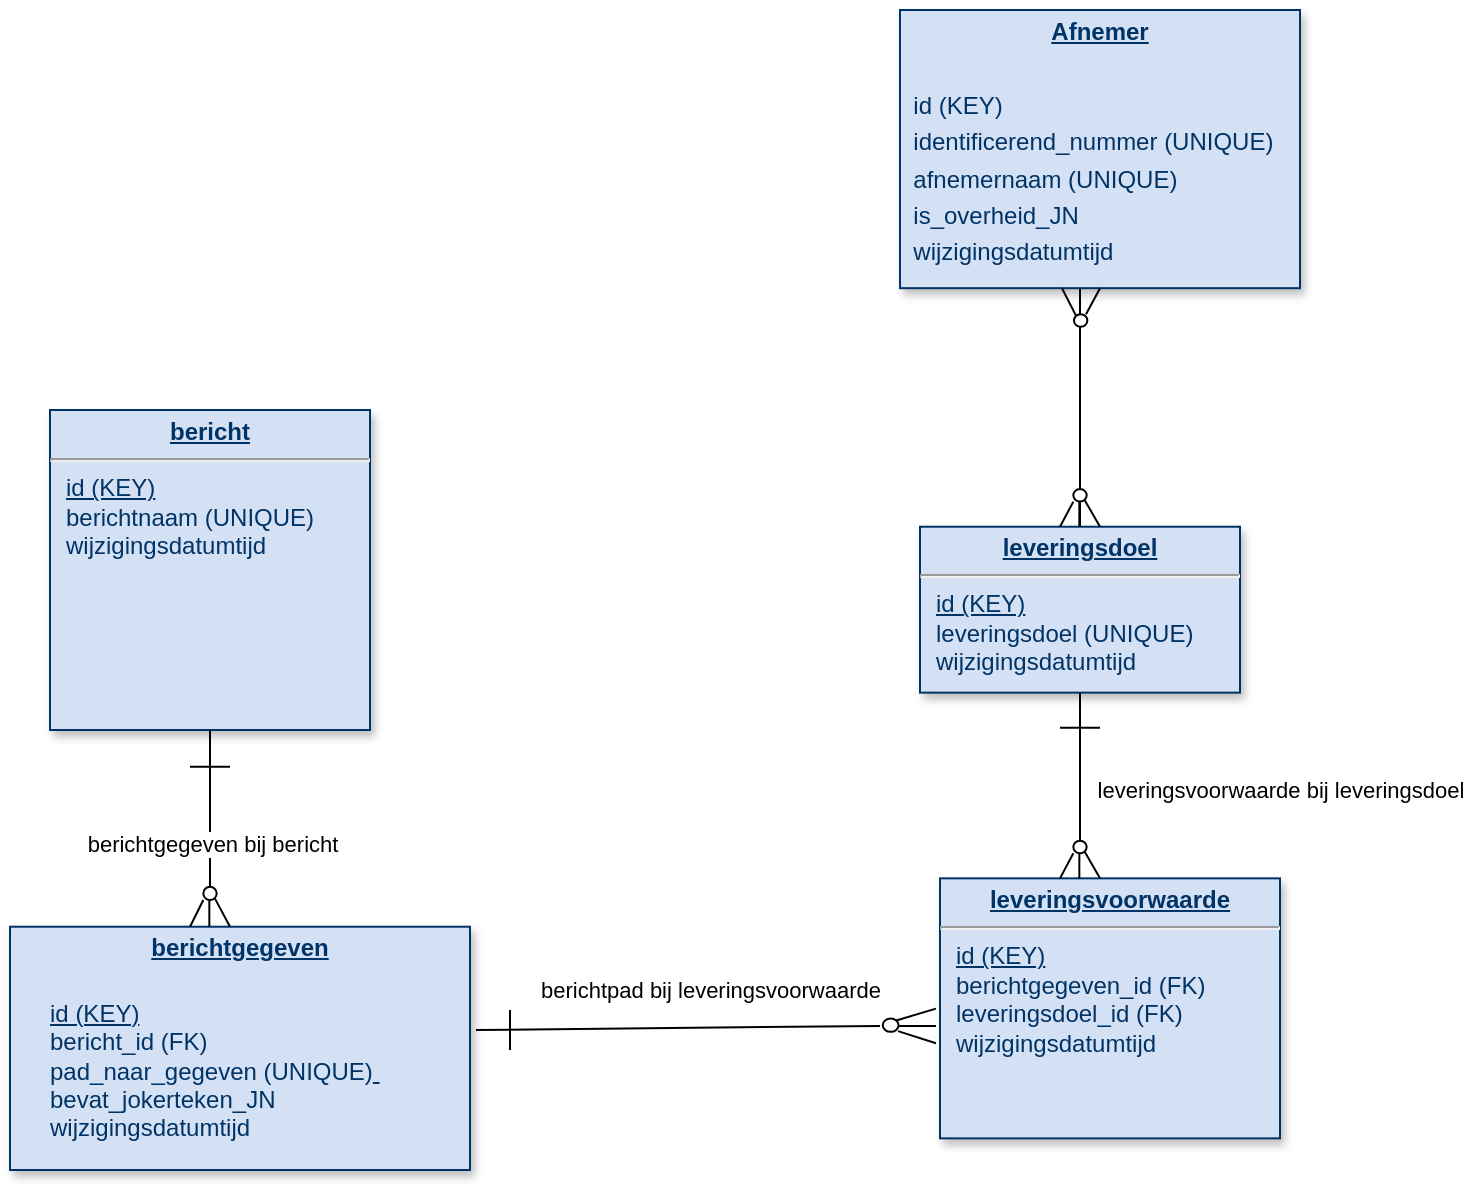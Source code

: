 <mxfile version="14.1.8" type="device"><diagram name="Page-1" id="efa7a0a1-bf9b-a30e-e6df-94a7791c09e9"><mxGraphModel dx="946" dy="1769" grid="1" gridSize="10" guides="1" tooltips="1" connect="1" arrows="1" fold="1" page="1" pageScale="1" pageWidth="826" pageHeight="1169" background="#ffffff" math="0" shadow="0"><root><mxCell id="0"/><mxCell id="1" parent="0"/><mxCell id="uEMAxuOukXbFsm_3SpWJ-39" value="" style="group" vertex="1" connectable="0" parent="1"><mxGeometry x="35" y="-10" width="645" height="594.18" as="geometry"/></mxCell><mxCell id="-VpjN7bWPViCAtFVUOJn-145" value="" style="group" parent="uEMAxuOukXbFsm_3SpWJ-39" vertex="1" connectable="0"><mxGeometry x="465" y="434.18" width="170" height="160" as="geometry"/></mxCell><mxCell id="-VpjN7bWPViCAtFVUOJn-146" value="&lt;p style=&quot;margin: 0px ; margin-top: 4px ; text-align: center ; text-decoration: underline&quot;&gt;&lt;b&gt;leveringsvoorwaarde&lt;/b&gt;&lt;/p&gt;&lt;hr&gt;&lt;p style=&quot;margin: 0px ; margin-left: 8px&quot;&gt;&lt;u&gt;id (KEY)&lt;/u&gt;&lt;/p&gt;&lt;p style=&quot;margin: 0px ; margin-left: 8px&quot;&gt;&lt;span&gt;berichtgegeven_id (FK)&lt;/span&gt;&lt;/p&gt;&lt;p style=&quot;margin: 0px ; margin-left: 8px&quot;&gt;&lt;span&gt;leveringsdoel_id (FK)&lt;/span&gt;&lt;/p&gt;&lt;p style=&quot;margin: 0px ; margin-left: 8px&quot;&gt;&lt;span&gt;wijzigingsdatumtijd&lt;/span&gt;&lt;/p&gt;" style="verticalAlign=top;align=left;overflow=fill;fontSize=12;fontFamily=Helvetica;html=1;strokeColor=#003366;shadow=1;fillColor=#D4E1F5;fontColor=#003366" parent="-VpjN7bWPViCAtFVUOJn-145" vertex="1"><mxGeometry width="170" height="130" as="geometry"/></mxCell><mxCell id="00ch8EwByphpDT53pspJ-81" value="&lt;p style=&quot;text-align: center ; margin: 4px 0px 0px ; text-decoration: underline&quot;&gt;&lt;b&gt;Afnemer&lt;/b&gt;&lt;/p&gt;&lt;p style=&quot;margin: 4px 0px 0px ; text-decoration: underline&quot;&gt;&lt;b&gt;&lt;br&gt;&lt;/b&gt;&lt;/p&gt;&lt;p style=&quot;margin: 4px 0px 0px&quot;&gt;&amp;nbsp; &lt;span&gt;id (KEY)&lt;/span&gt;&lt;/p&gt;&lt;p style=&quot;margin: 4px 0px 0px&quot;&gt;&amp;nbsp; identificerend_nummer (UNIQUE)&lt;/p&gt;&lt;p style=&quot;margin: 4px 0px 0px&quot;&gt;&amp;nbsp; afnemernaam (UNIQUE)&lt;/p&gt;&lt;p style=&quot;margin: 4px 0px 0px&quot;&gt;&amp;nbsp; is_overheid_JN&lt;/p&gt;&lt;p style=&quot;margin: 4px 0px 0px&quot;&gt;&amp;nbsp; wijzigingsdatumtijd&lt;/p&gt;" style="verticalAlign=top;align=left;overflow=fill;fontSize=12;fontFamily=Helvetica;html=1;strokeColor=#003366;shadow=1;fillColor=#D4E1F5;fontColor=#003366" parent="uEMAxuOukXbFsm_3SpWJ-39" vertex="1"><mxGeometry x="445" width="200" height="139.09" as="geometry"/></mxCell><mxCell id="21" value="&lt;p style=&quot;margin: 0px ; margin-top: 4px ; text-align: center ; text-decoration: underline&quot;&gt;&lt;b&gt;berichtgegeven&lt;/b&gt;&lt;/p&gt;&lt;p style=&quot;margin: 0px ; margin-top: 4px ; text-align: center ; text-decoration: underline&quot;&gt;&lt;b&gt;&lt;br&gt;&lt;/b&gt;&lt;/p&gt;&amp;nbsp; &amp;nbsp; &amp;nbsp; &lt;u&gt;id (KEY)&lt;/u&gt;&lt;span&gt;&lt;u&gt;&lt;br&gt;&lt;/u&gt;&lt;/span&gt;&amp;nbsp; &amp;nbsp; &amp;nbsp; bericht_id (FK)&lt;br&gt;&amp;nbsp; &amp;nbsp; &amp;nbsp; pad_naar_gegeven (UNIQUE)&lt;u&gt;&amp;nbsp;&lt;/u&gt;&lt;br&gt;&amp;nbsp; &amp;nbsp; &amp;nbsp; bevat_jokerteken_JN&lt;br&gt;&amp;nbsp; &amp;nbsp; &amp;nbsp; wijzigingsdatumtijd&lt;br&gt;&lt;p style=&quot;margin: 0px ; margin-top: 4px ; text-align: center ; text-decoration: underline&quot;&gt;&lt;b&gt;&lt;br&gt;&lt;/b&gt;&lt;/p&gt;&lt;p style=&quot;margin: 0px ; margin-top: 4px ; text-align: center ; text-decoration: underline&quot;&gt;&lt;br&gt;&lt;/p&gt;" style="verticalAlign=top;align=left;overflow=fill;fontSize=12;fontFamily=Helvetica;html=1;strokeColor=#003366;shadow=1;fillColor=#D4E1F5;fontColor=#003366" parent="uEMAxuOukXbFsm_3SpWJ-39" vertex="1"><mxGeometry y="458.36" width="230" height="121.64" as="geometry"/></mxCell><mxCell id="-VpjN7bWPViCAtFVUOJn-133" value="" style="group" parent="uEMAxuOukXbFsm_3SpWJ-39" vertex="1" connectable="0"><mxGeometry x="20.0" y="200.0" width="160" height="258.36" as="geometry"/></mxCell><mxCell id="25" value="&lt;p style=&quot;margin: 0px ; margin-top: 4px ; text-align: center ; text-decoration: underline&quot;&gt;&lt;strong&gt;bericht&lt;/strong&gt;&lt;/p&gt;&lt;hr&gt;&lt;p style=&quot;margin: 0px ; margin-left: 8px&quot;&gt;&lt;u&gt;id (KEY)&lt;/u&gt;&lt;/p&gt;&lt;p style=&quot;margin: 0px ; margin-left: 8px&quot;&gt;&lt;span&gt;berichtnaam (UNIQUE)&lt;/span&gt;&lt;/p&gt;&lt;p style=&quot;margin: 0px ; margin-left: 8px&quot;&gt;&lt;span&gt;wijzigingsdatumtijd&lt;/span&gt;&lt;/p&gt;" style="verticalAlign=top;align=left;overflow=fill;fontSize=12;fontFamily=Helvetica;html=1;strokeColor=#003366;shadow=1;fillColor=#D4E1F5;fontColor=#003366" parent="-VpjN7bWPViCAtFVUOJn-133" vertex="1"><mxGeometry width="160" height="160" as="geometry"/></mxCell><mxCell id="-VpjN7bWPViCAtFVUOJn-155" value="" style="group" parent="-VpjN7bWPViCAtFVUOJn-133" vertex="1" connectable="0"><mxGeometry x="70.0" y="178.36" width="20" height="80.0" as="geometry"/></mxCell><mxCell id="-VpjN7bWPViCAtFVUOJn-130" value="" style="group" parent="-VpjN7bWPViCAtFVUOJn-155" vertex="1" connectable="0"><mxGeometry y="60" width="20" height="20" as="geometry"/></mxCell><mxCell id="-VpjN7bWPViCAtFVUOJn-125" value="" style="endArrow=none;html=1;" parent="-VpjN7bWPViCAtFVUOJn-130" edge="1"><mxGeometry width="50" height="50" relative="1" as="geometry"><mxPoint y="20" as="sourcePoint"/><mxPoint x="6.667" y="6.667" as="targetPoint"/></mxGeometry></mxCell><mxCell id="-VpjN7bWPViCAtFVUOJn-126" value="" style="endArrow=none;html=1;" parent="-VpjN7bWPViCAtFVUOJn-130" edge="1"><mxGeometry width="50" height="50" relative="1" as="geometry"><mxPoint x="9.667" y="20" as="sourcePoint"/><mxPoint x="9.667" y="6.667" as="targetPoint"/></mxGeometry></mxCell><mxCell id="-VpjN7bWPViCAtFVUOJn-128" value="" style="ellipse;whiteSpace=wrap;html=1;" parent="-VpjN7bWPViCAtFVUOJn-130" vertex="1"><mxGeometry x="6.667" width="6.667" height="6.667" as="geometry"/></mxCell><mxCell id="-VpjN7bWPViCAtFVUOJn-129" value="" style="endArrow=none;html=1;entryX=1;entryY=1;entryDx=0;entryDy=0;" parent="-VpjN7bWPViCAtFVUOJn-130" target="-VpjN7bWPViCAtFVUOJn-128" edge="1"><mxGeometry width="50" height="50" relative="1" as="geometry"><mxPoint x="20" y="20" as="sourcePoint"/><mxPoint x="13.333" y="13.333" as="targetPoint"/></mxGeometry></mxCell><mxCell id="-VpjN7bWPViCAtFVUOJn-132" value="" style="group" parent="-VpjN7bWPViCAtFVUOJn-155" vertex="1" connectable="0"><mxGeometry width="20" height="60" as="geometry"/></mxCell><mxCell id="-VpjN7bWPViCAtFVUOJn-115" value="" style="endArrow=none;html=1;exitX=0.5;exitY=0;exitDx=0;exitDy=0;entryX=0.5;entryY=1;entryDx=0;entryDy=0;" parent="-VpjN7bWPViCAtFVUOJn-132" target="25" edge="1"><mxGeometry width="50" height="50" relative="1" as="geometry"><mxPoint x="10" y="60" as="sourcePoint"/><mxPoint x="590" y="-140" as="targetPoint"/></mxGeometry></mxCell><mxCell id="-VpjN7bWPViCAtFVUOJn-167" value="berichtgegeven bij bericht" style="edgeLabel;html=1;align=center;verticalAlign=middle;resizable=0;points=[];" parent="-VpjN7bWPViCAtFVUOJn-115" vertex="1" connectable="0"><mxGeometry x="-0.434" y="-1" relative="1" as="geometry"><mxPoint as="offset"/></mxGeometry></mxCell><mxCell id="-VpjN7bWPViCAtFVUOJn-116" value="" style="endArrow=none;html=1;" parent="-VpjN7bWPViCAtFVUOJn-132" edge="1"><mxGeometry width="50" height="50" relative="1" as="geometry"><mxPoint as="sourcePoint"/><mxPoint x="20" as="targetPoint"/></mxGeometry></mxCell><mxCell id="-VpjN7bWPViCAtFVUOJn-134" value="" style="group" parent="uEMAxuOukXbFsm_3SpWJ-39" vertex="1" connectable="0"><mxGeometry x="455" y="258.36" width="160" height="175.82" as="geometry"/></mxCell><mxCell id="-VpjN7bWPViCAtFVUOJn-135" value="&lt;p style=&quot;margin: 0px ; margin-top: 4px ; text-align: center ; text-decoration: underline&quot;&gt;&lt;b&gt;leveringsdoel&lt;/b&gt;&lt;/p&gt;&lt;hr&gt;&lt;p style=&quot;margin: 0px ; margin-left: 8px&quot;&gt;&lt;u&gt;id (KEY)&lt;/u&gt;&lt;/p&gt;&lt;p style=&quot;margin: 0px ; margin-left: 8px&quot;&gt;&lt;span&gt;leveringsdoel (UNIQUE)&lt;/span&gt;&lt;/p&gt;&lt;p style=&quot;margin: 0px ; margin-left: 8px&quot;&gt;&lt;span&gt;wijzigingsdatumtijd&lt;/span&gt;&lt;/p&gt;" style="verticalAlign=top;align=left;overflow=fill;fontSize=12;fontFamily=Helvetica;html=1;strokeColor=#003366;shadow=1;fillColor=#D4E1F5;fontColor=#003366" parent="-VpjN7bWPViCAtFVUOJn-134" vertex="1"><mxGeometry width="160" height="82.959" as="geometry"/></mxCell><mxCell id="-VpjN7bWPViCAtFVUOJn-170" value="" style="group" parent="-VpjN7bWPViCAtFVUOJn-134" vertex="1" connectable="0"><mxGeometry x="70" y="100.469" width="20" height="75.351" as="geometry"/></mxCell><mxCell id="-VpjN7bWPViCAtFVUOJn-171" value="" style="group" parent="-VpjN7bWPViCAtFVUOJn-170" vertex="1" connectable="0"><mxGeometry y="56.514" width="20" height="18.838" as="geometry"/></mxCell><mxCell id="-VpjN7bWPViCAtFVUOJn-172" value="" style="endArrow=none;html=1;" parent="-VpjN7bWPViCAtFVUOJn-171" edge="1"><mxGeometry width="50" height="50" relative="1" as="geometry"><mxPoint y="18.838" as="sourcePoint"/><mxPoint x="6.667" y="6.279" as="targetPoint"/></mxGeometry></mxCell><mxCell id="-VpjN7bWPViCAtFVUOJn-173" value="" style="endArrow=none;html=1;" parent="-VpjN7bWPViCAtFVUOJn-171" edge="1"><mxGeometry width="50" height="50" relative="1" as="geometry"><mxPoint x="9.667" y="18.838" as="sourcePoint"/><mxPoint x="9.667" y="6.279" as="targetPoint"/></mxGeometry></mxCell><mxCell id="-VpjN7bWPViCAtFVUOJn-174" value="" style="ellipse;whiteSpace=wrap;html=1;" parent="-VpjN7bWPViCAtFVUOJn-171" vertex="1"><mxGeometry x="6.667" width="6.667" height="6.279" as="geometry"/></mxCell><mxCell id="-VpjN7bWPViCAtFVUOJn-175" value="" style="endArrow=none;html=1;entryX=1;entryY=1;entryDx=0;entryDy=0;" parent="-VpjN7bWPViCAtFVUOJn-171" target="-VpjN7bWPViCAtFVUOJn-174" edge="1"><mxGeometry width="50" height="50" relative="1" as="geometry"><mxPoint x="20" y="18.838" as="sourcePoint"/><mxPoint x="13.333" y="12.559" as="targetPoint"/></mxGeometry></mxCell><mxCell id="-VpjN7bWPViCAtFVUOJn-176" value="" style="group" parent="-VpjN7bWPViCAtFVUOJn-170" vertex="1" connectable="0"><mxGeometry width="20" height="56.514" as="geometry"/></mxCell><mxCell id="-VpjN7bWPViCAtFVUOJn-177" value="" style="endArrow=none;html=1;exitX=0.5;exitY=0;exitDx=0;exitDy=0;entryX=0.5;entryY=1;entryDx=0;entryDy=0;" parent="-VpjN7bWPViCAtFVUOJn-176" edge="1"><mxGeometry width="50" height="50" relative="1" as="geometry"><mxPoint x="10" y="56.514" as="sourcePoint"/><mxPoint x="10" y="-17.293" as="targetPoint"/></mxGeometry></mxCell><mxCell id="-VpjN7bWPViCAtFVUOJn-178" value="leveringsvoorwaarde bij leveringsdoel" style="edgeLabel;html=1;align=center;verticalAlign=middle;resizable=0;points=[];" parent="-VpjN7bWPViCAtFVUOJn-177" vertex="1" connectable="0"><mxGeometry x="-0.434" y="-1" relative="1" as="geometry"><mxPoint x="99" y="-4.14" as="offset"/></mxGeometry></mxCell><mxCell id="-VpjN7bWPViCAtFVUOJn-179" value="" style="endArrow=none;html=1;" parent="-VpjN7bWPViCAtFVUOJn-176" edge="1"><mxGeometry width="50" height="50" relative="1" as="geometry"><mxPoint as="sourcePoint"/><mxPoint x="20" as="targetPoint"/></mxGeometry></mxCell><mxCell id="-VpjN7bWPViCAtFVUOJn-183" value="" style="group;rotation=-90;" parent="uEMAxuOukXbFsm_3SpWJ-39" vertex="1" connectable="0"><mxGeometry x="390" y="466.68" width="20" height="95" as="geometry"/></mxCell><mxCell id="-VpjN7bWPViCAtFVUOJn-184" value="" style="group;rotation=-90;" parent="-VpjN7bWPViCAtFVUOJn-183" vertex="1" connectable="0"><mxGeometry x="49" y="29.191" width="20" height="23.75" as="geometry"/></mxCell><mxCell id="-VpjN7bWPViCAtFVUOJn-185" value="" style="endArrow=none;html=1;" parent="-VpjN7bWPViCAtFVUOJn-184" edge="1"><mxGeometry width="50" height="50" relative="1" as="geometry"><mxPoint x="24" y="20.727" as="sourcePoint"/><mxPoint x="5" y="14.682" as="targetPoint"/></mxGeometry></mxCell><mxCell id="-VpjN7bWPViCAtFVUOJn-186" value="" style="endArrow=none;html=1;" parent="-VpjN7bWPViCAtFVUOJn-184" edge="1"><mxGeometry width="50" height="50" relative="1" as="geometry"><mxPoint x="24" y="12.091" as="sourcePoint"/><mxPoint x="5" y="12.091" as="targetPoint"/></mxGeometry></mxCell><mxCell id="-VpjN7bWPViCAtFVUOJn-187" value="" style="ellipse;whiteSpace=wrap;html=1;rotation=-90;" parent="-VpjN7bWPViCAtFVUOJn-184" vertex="1"><mxGeometry x="-2" y="7.773" width="6.667" height="7.917" as="geometry"/></mxCell><mxCell id="-VpjN7bWPViCAtFVUOJn-188" value="" style="endArrow=none;html=1;entryX=1;entryY=1;entryDx=0;entryDy=0;" parent="-VpjN7bWPViCAtFVUOJn-184" target="-VpjN7bWPViCAtFVUOJn-187" edge="1"><mxGeometry width="50" height="50" relative="1" as="geometry"><mxPoint x="24" y="3.455" as="sourcePoint"/><mxPoint x="15" y="8.636" as="targetPoint"/></mxGeometry></mxCell><mxCell id="-VpjN7bWPViCAtFVUOJn-189" value="" style="group;rotation=-90;" parent="-VpjN7bWPViCAtFVUOJn-183" vertex="1" connectable="0"><mxGeometry x="-6" y="5.873" width="20" height="71.25" as="geometry"/></mxCell><mxCell id="-VpjN7bWPViCAtFVUOJn-190" value="" style="endArrow=none;html=1;exitX=0.5;exitY=0;exitDx=0;exitDy=0;" parent="-VpjN7bWPViCAtFVUOJn-189" edge="1"><mxGeometry width="50" height="50" relative="1" as="geometry"><mxPoint x="51" y="35.409" as="sourcePoint"/><mxPoint x="-151" y="37.447" as="targetPoint"/></mxGeometry></mxCell><mxCell id="-VpjN7bWPViCAtFVUOJn-191" value="berichtpad bij leveringsvoorwaarde" style="edgeLabel;html=1;align=center;verticalAlign=middle;resizable=0;points=[];rotation=0;" parent="-VpjN7bWPViCAtFVUOJn-190" vertex="1" connectable="0"><mxGeometry x="-0.434" y="-1" relative="1" as="geometry"><mxPoint x="-27.99" y="-17.54" as="offset"/></mxGeometry></mxCell><mxCell id="uEMAxuOukXbFsm_3SpWJ-25" value="" style="endArrow=none;html=1;" edge="1" parent="uEMAxuOukXbFsm_3SpWJ-39"><mxGeometry y="80" width="50" height="50" as="geometry"><mxPoint x="250" y="520" as="sourcePoint"/><mxPoint x="250" y="500" as="targetPoint"/></mxGeometry></mxCell><mxCell id="uEMAxuOukXbFsm_3SpWJ-28" value="" style="endArrow=none;html=1;exitX=0.5;exitY=0;exitDx=0;exitDy=0;" edge="1" parent="uEMAxuOukXbFsm_3SpWJ-39" source="-VpjN7bWPViCAtFVUOJn-135"><mxGeometry width="50" height="50" relative="1" as="geometry"><mxPoint x="355" y="320" as="sourcePoint"/><mxPoint x="535" y="150" as="targetPoint"/></mxGeometry></mxCell><mxCell id="uEMAxuOukXbFsm_3SpWJ-29" value="" style="group" vertex="1" connectable="0" parent="uEMAxuOukXbFsm_3SpWJ-39"><mxGeometry x="525" y="239.52" width="20" height="18.838" as="geometry"/></mxCell><mxCell id="uEMAxuOukXbFsm_3SpWJ-30" value="" style="endArrow=none;html=1;" edge="1" parent="uEMAxuOukXbFsm_3SpWJ-29"><mxGeometry width="50" height="50" relative="1" as="geometry"><mxPoint y="18.838" as="sourcePoint"/><mxPoint x="6.667" y="6.279" as="targetPoint"/></mxGeometry></mxCell><mxCell id="uEMAxuOukXbFsm_3SpWJ-31" value="" style="endArrow=none;html=1;" edge="1" parent="uEMAxuOukXbFsm_3SpWJ-29"><mxGeometry width="50" height="50" relative="1" as="geometry"><mxPoint x="9.667" y="18.838" as="sourcePoint"/><mxPoint x="9.667" y="6.279" as="targetPoint"/></mxGeometry></mxCell><mxCell id="uEMAxuOukXbFsm_3SpWJ-32" value="" style="ellipse;whiteSpace=wrap;html=1;" vertex="1" parent="uEMAxuOukXbFsm_3SpWJ-29"><mxGeometry x="6.667" width="6.667" height="6.279" as="geometry"/></mxCell><mxCell id="uEMAxuOukXbFsm_3SpWJ-33" value="" style="endArrow=none;html=1;entryX=1;entryY=1;entryDx=0;entryDy=0;" edge="1" parent="uEMAxuOukXbFsm_3SpWJ-29" target="uEMAxuOukXbFsm_3SpWJ-32"><mxGeometry width="50" height="50" relative="1" as="geometry"><mxPoint x="20" y="18.838" as="sourcePoint"/><mxPoint x="13.333" y="12.559" as="targetPoint"/></mxGeometry></mxCell><mxCell id="uEMAxuOukXbFsm_3SpWJ-34" value="" style="group;rotation=-180;" vertex="1" connectable="0" parent="uEMAxuOukXbFsm_3SpWJ-39"><mxGeometry x="525" y="139.09" width="20" height="18.838" as="geometry"/></mxCell><mxCell id="uEMAxuOukXbFsm_3SpWJ-35" value="" style="endArrow=none;html=1;" edge="1" parent="uEMAxuOukXbFsm_3SpWJ-34"><mxGeometry width="50" height="50" relative="1" as="geometry"><mxPoint x="20" as="sourcePoint"/><mxPoint x="13" y="13" as="targetPoint"/></mxGeometry></mxCell><mxCell id="uEMAxuOukXbFsm_3SpWJ-36" value="" style="endArrow=none;html=1;" edge="1" parent="uEMAxuOukXbFsm_3SpWJ-34"><mxGeometry width="50" height="50" relative="1" as="geometry"><mxPoint x="10" as="sourcePoint"/><mxPoint x="10" y="12" as="targetPoint"/></mxGeometry></mxCell><mxCell id="uEMAxuOukXbFsm_3SpWJ-37" value="" style="ellipse;whiteSpace=wrap;html=1;rotation=-180;" vertex="1" parent="uEMAxuOukXbFsm_3SpWJ-34"><mxGeometry x="7" y="13" width="6.667" height="6.279" as="geometry"/></mxCell><mxCell id="uEMAxuOukXbFsm_3SpWJ-38" value="" style="endArrow=none;html=1;entryX=1;entryY=1;entryDx=0;entryDy=0;" edge="1" parent="uEMAxuOukXbFsm_3SpWJ-34" target="uEMAxuOukXbFsm_3SpWJ-37"><mxGeometry width="50" height="50" relative="1" as="geometry"><mxPoint x="1" as="sourcePoint"/><mxPoint x="6" y="6" as="targetPoint"/></mxGeometry></mxCell></root></mxGraphModel></diagram></mxfile>